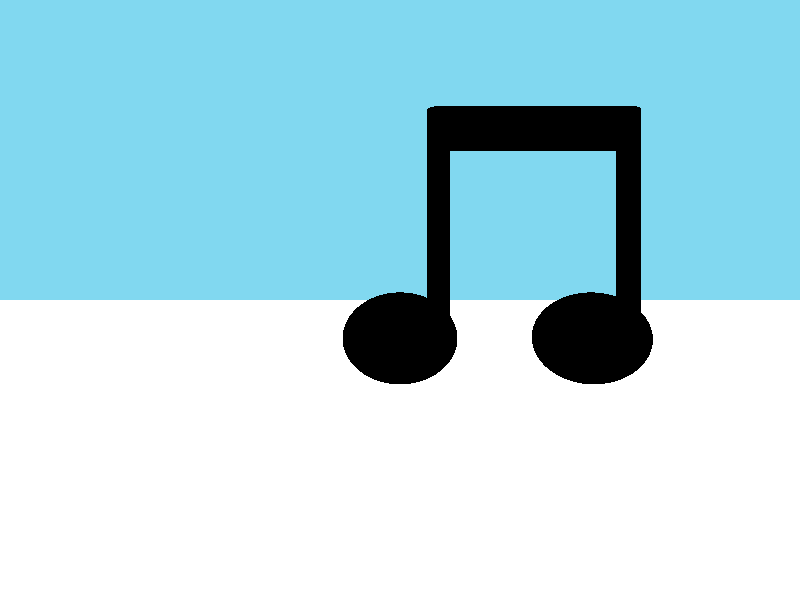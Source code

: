#include "colors.inc"
#include "shapes.inc"
#include "stones.inc"
#include "textures.inc"

camera {    //カメラの設定
  location<10, 10, -20>    //カメラを置く位置
  // location<-20, 10, -10>    //カメラを置く位置
  look_at<10, 10, 0>    //カメラで狙う位置
  angle 70    //視野角度
}

background{ color SummerSky }   //背景の設定

light_source{ <0, 20, -20> color White } //点光源の設定
// light_source{ <10, 8, 10> color White } //点光源の設定

object {    //オブジェクトの設定
    Plane_XZ    //XZ平面
    texture{    //テクスチャ指定
        pigment { checker color White color White }    //色指定
    }
}

#declare tuplet = union {
  box {
    <12, 18, 9.4>, <12+10, 20, 10.6>
  }
  #declare myCount = 0;
  #while (myCount < 2)
    sphere {  
      <10+myCount*10, 10, 10>, 3
      pigment { color Black }
      scale <1, 0.8, 1>
    }
    cylinder {
      <12+myCount*10, 8, 10>, <12+myCount*10, 20, 10>, 0.6
    }
  #declare myCount = myCount + 1;
  #end
}

object {
  tuplet
}
